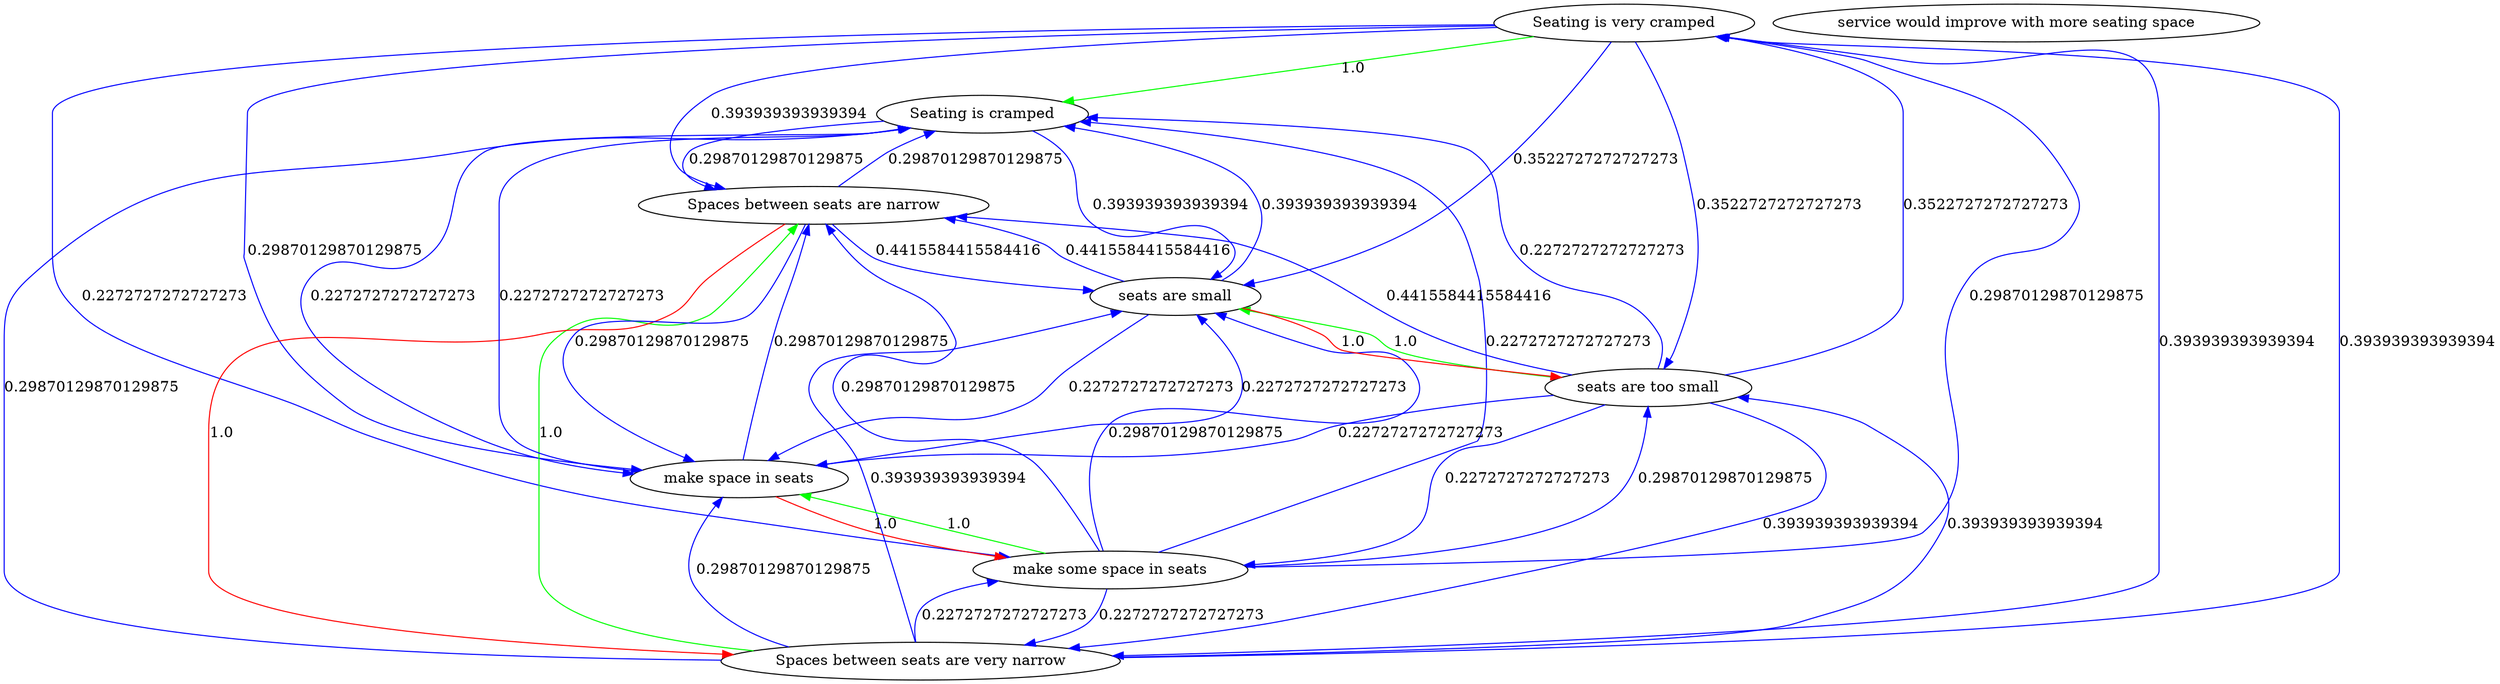 digraph rawGraph {
"Seating is very cramped";"Seating is cramped";"Spaces between seats are very narrow";"Spaces between seats are narrow";"make some space in seats";"make space in seats";"seats are too small";"seats are small";"service would improve with more seating space";"Seating is very cramped" -> "Seating is cramped" [label=1.0] [color=green]
"Spaces between seats are very narrow" -> "Spaces between seats are narrow" [label=1.0] [color=green]
"Spaces between seats are narrow" -> "Spaces between seats are very narrow" [label=1.0] [color=red]
"Seating is cramped" -> "Spaces between seats are narrow" [label=0.29870129870129875] [color=blue]
"Spaces between seats are narrow" -> "Seating is cramped" [label=0.29870129870129875] [color=blue]
"Seating is very cramped" -> "Spaces between seats are very narrow" [label=0.393939393939394] [color=blue]
"Spaces between seats are very narrow" -> "Seating is very cramped" [label=0.393939393939394] [color=blue]
"Seating is very cramped" -> "Spaces between seats are narrow" [label=0.393939393939394] [color=blue]
"Spaces between seats are very narrow" -> "Seating is cramped" [label=0.29870129870129875] [color=blue]
"make some space in seats" -> "make space in seats" [label=1.0] [color=green]
"make space in seats" -> "make some space in seats" [label=1.0] [color=red]
"Spaces between seats are narrow" -> "make space in seats" [label=0.29870129870129875] [color=blue]
"make space in seats" -> "Spaces between seats are narrow" [label=0.29870129870129875] [color=blue]
"Spaces between seats are very narrow" -> "make some space in seats" [label=0.2272727272727273] [color=blue]
"make some space in seats" -> "Spaces between seats are very narrow" [label=0.2272727272727273] [color=blue]
"Seating is cramped" -> "make space in seats" [label=0.2272727272727273] [color=blue]
"make space in seats" -> "Seating is cramped" [label=0.2272727272727273] [color=blue]
"make some space in seats" -> "Seating is very cramped" [label=0.29870129870129875] [color=blue]
"Seating is very cramped" -> "make space in seats" [label=0.29870129870129875] [color=blue]
"Spaces between seats are very narrow" -> "make space in seats" [label=0.29870129870129875] [color=blue]
"make some space in seats" -> "Spaces between seats are narrow" [label=0.29870129870129875] [color=blue]
"make some space in seats" -> "Seating is cramped" [label=0.2272727272727273] [color=blue]
"seats are too small" -> "seats are small" [label=1.0] [color=green]
"seats are small" -> "seats are too small" [label=1.0] [color=red]
"seats are small" -> "make space in seats" [label=0.2272727272727273] [color=blue]
"make space in seats" -> "seats are small" [label=0.2272727272727273] [color=blue]
"make some space in seats" -> "seats are too small" [label=0.29870129870129875] [color=blue]
"Spaces between seats are narrow" -> "seats are small" [label=0.4415584415584416] [color=blue]
"seats are small" -> "Spaces between seats are narrow" [label=0.4415584415584416] [color=blue]
"Spaces between seats are very narrow" -> "seats are too small" [label=0.393939393939394] [color=blue]
"seats are too small" -> "Spaces between seats are very narrow" [label=0.393939393939394] [color=blue]
"Seating is cramped" -> "seats are small" [label=0.393939393939394] [color=blue]
"seats are small" -> "Seating is cramped" [label=0.393939393939394] [color=blue]
"Seating is very cramped" -> "seats are too small" [label=0.3522727272727273] [color=blue]
"seats are too small" -> "Seating is very cramped" [label=0.3522727272727273] [color=blue]
"Seating is very cramped" -> "seats are small" [label=0.3522727272727273] [color=blue]
"Spaces between seats are very narrow" -> "seats are small" [label=0.393939393939394] [color=blue]
"make some space in seats" -> "seats are small" [label=0.29870129870129875] [color=blue]
"seats are too small" -> "make space in seats" [label=0.2272727272727273] [color=blue]
"seats are too small" -> "Spaces between seats are narrow" [label=0.4415584415584416] [color=blue]
"seats are too small" -> "Seating is cramped" [label=0.2272727272727273] [color=blue]
"Seating is very cramped" -> "make some space in seats" [label=0.2272727272727273] [color=blue]
"seats are too small" -> "make some space in seats" [label=0.2272727272727273] [color=blue]
}